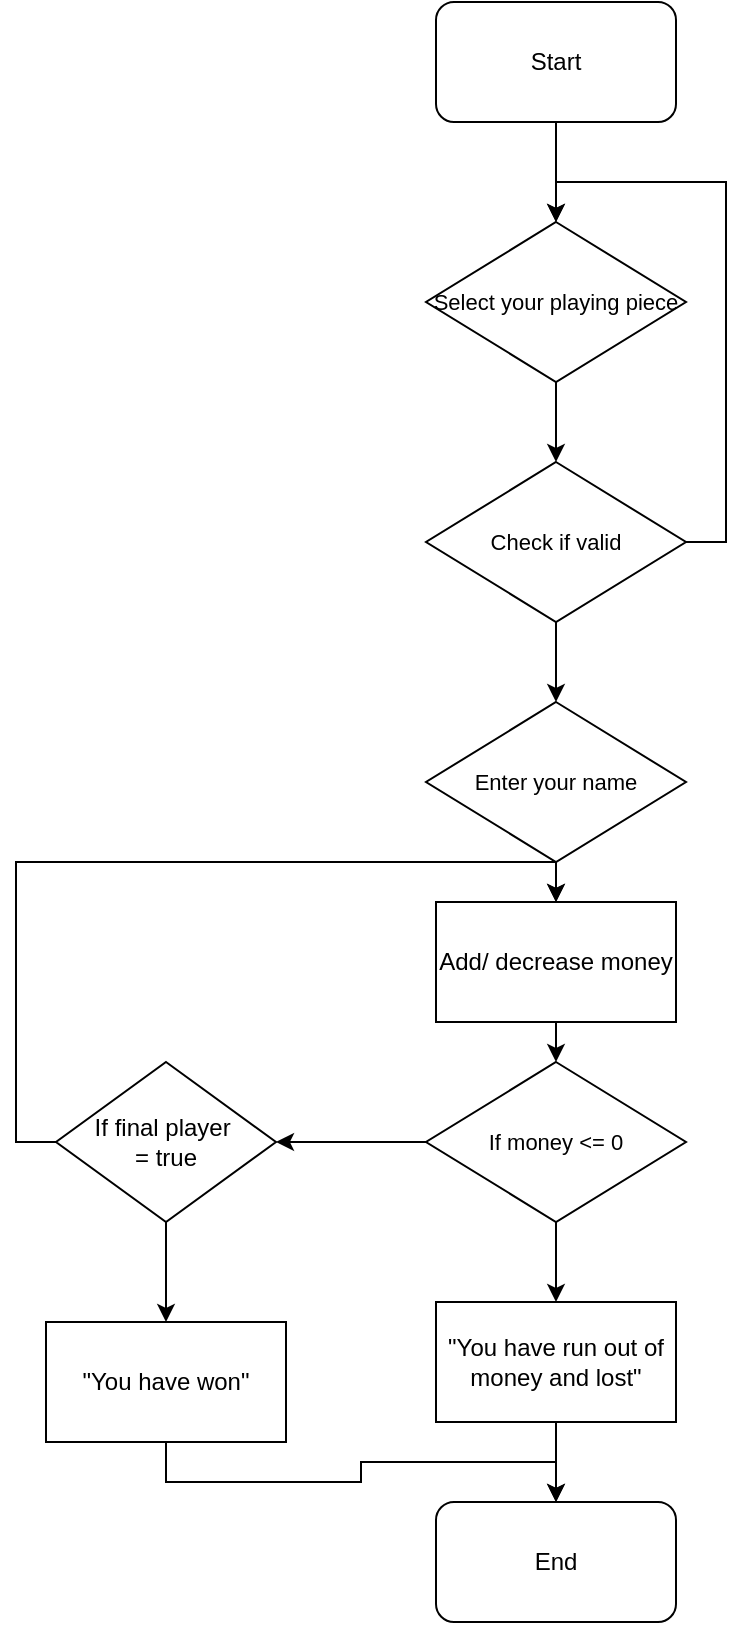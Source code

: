 <mxfile version="27.0.4">
  <diagram name="Page-1" id="k8HVUwOzRo4_6BcJMVOy">
    <mxGraphModel dx="1384" dy="1063" grid="1" gridSize="10" guides="1" tooltips="1" connect="1" arrows="1" fold="1" page="1" pageScale="1" pageWidth="827" pageHeight="1169" math="0" shadow="0">
      <root>
        <mxCell id="0" />
        <mxCell id="1" parent="0" />
        <mxCell id="DzRHwn6-K2XAgFEjyatm-3" style="edgeStyle=orthogonalEdgeStyle;rounded=0;orthogonalLoop=1;jettySize=auto;html=1;exitX=0.5;exitY=1;exitDx=0;exitDy=0;" edge="1" parent="1" source="DzRHwn6-K2XAgFEjyatm-1">
          <mxGeometry relative="1" as="geometry">
            <mxPoint x="500" y="190" as="targetPoint" />
          </mxGeometry>
        </mxCell>
        <mxCell id="DzRHwn6-K2XAgFEjyatm-1" value="Start" style="rounded=1;whiteSpace=wrap;html=1;" vertex="1" parent="1">
          <mxGeometry x="440" y="80" width="120" height="60" as="geometry" />
        </mxCell>
        <mxCell id="DzRHwn6-K2XAgFEjyatm-6" style="edgeStyle=orthogonalEdgeStyle;rounded=0;orthogonalLoop=1;jettySize=auto;html=1;exitX=0.5;exitY=1;exitDx=0;exitDy=0;" edge="1" parent="1" source="DzRHwn6-K2XAgFEjyatm-5">
          <mxGeometry relative="1" as="geometry">
            <mxPoint x="500" y="310" as="targetPoint" />
          </mxGeometry>
        </mxCell>
        <mxCell id="DzRHwn6-K2XAgFEjyatm-5" value="&lt;font&gt;Select your playing piece&lt;/font&gt;" style="rhombus;whiteSpace=wrap;html=1;fontSize=11;fontStyle=0" vertex="1" parent="1">
          <mxGeometry x="435" y="190" width="130" height="80" as="geometry" />
        </mxCell>
        <mxCell id="DzRHwn6-K2XAgFEjyatm-13" style="edgeStyle=orthogonalEdgeStyle;rounded=0;orthogonalLoop=1;jettySize=auto;html=1;exitX=1;exitY=0.5;exitDx=0;exitDy=0;entryX=0.5;entryY=0;entryDx=0;entryDy=0;" edge="1" parent="1" source="DzRHwn6-K2XAgFEjyatm-12" target="DzRHwn6-K2XAgFEjyatm-5">
          <mxGeometry relative="1" as="geometry" />
        </mxCell>
        <mxCell id="DzRHwn6-K2XAgFEjyatm-15" style="edgeStyle=orthogonalEdgeStyle;rounded=0;orthogonalLoop=1;jettySize=auto;html=1;exitX=0.5;exitY=1;exitDx=0;exitDy=0;entryX=0.5;entryY=0;entryDx=0;entryDy=0;" edge="1" parent="1" source="DzRHwn6-K2XAgFEjyatm-12" target="DzRHwn6-K2XAgFEjyatm-14">
          <mxGeometry relative="1" as="geometry" />
        </mxCell>
        <mxCell id="DzRHwn6-K2XAgFEjyatm-12" value="&lt;font&gt;Check if valid&lt;/font&gt;" style="rhombus;whiteSpace=wrap;html=1;fontSize=11;" vertex="1" parent="1">
          <mxGeometry x="435" y="310" width="130" height="80" as="geometry" />
        </mxCell>
        <mxCell id="DzRHwn6-K2XAgFEjyatm-18" style="edgeStyle=orthogonalEdgeStyle;rounded=0;orthogonalLoop=1;jettySize=auto;html=1;exitX=0.5;exitY=1;exitDx=0;exitDy=0;entryX=0.5;entryY=0;entryDx=0;entryDy=0;" edge="1" parent="1" source="DzRHwn6-K2XAgFEjyatm-14" target="DzRHwn6-K2XAgFEjyatm-17">
          <mxGeometry relative="1" as="geometry" />
        </mxCell>
        <mxCell id="DzRHwn6-K2XAgFEjyatm-14" value="&lt;font&gt;Enter your name&lt;/font&gt;" style="rhombus;whiteSpace=wrap;html=1;fontSize=11;fontStyle=0" vertex="1" parent="1">
          <mxGeometry x="435" y="430" width="130" height="80" as="geometry" />
        </mxCell>
        <mxCell id="DzRHwn6-K2XAgFEjyatm-20" style="edgeStyle=orthogonalEdgeStyle;rounded=0;orthogonalLoop=1;jettySize=auto;html=1;exitX=0.5;exitY=1;exitDx=0;exitDy=0;entryX=0.5;entryY=0;entryDx=0;entryDy=0;" edge="1" parent="1" source="DzRHwn6-K2XAgFEjyatm-17">
          <mxGeometry relative="1" as="geometry">
            <mxPoint x="500" y="610" as="targetPoint" />
          </mxGeometry>
        </mxCell>
        <mxCell id="DzRHwn6-K2XAgFEjyatm-17" value="Add/ decrease money" style="rounded=0;whiteSpace=wrap;html=1;" vertex="1" parent="1">
          <mxGeometry x="440" y="530" width="120" height="60" as="geometry" />
        </mxCell>
        <mxCell id="DzRHwn6-K2XAgFEjyatm-23" style="edgeStyle=orthogonalEdgeStyle;rounded=0;orthogonalLoop=1;jettySize=auto;html=1;exitX=0.5;exitY=1;exitDx=0;exitDy=0;" edge="1" parent="1" source="DzRHwn6-K2XAgFEjyatm-21">
          <mxGeometry relative="1" as="geometry">
            <mxPoint x="500" y="730" as="targetPoint" />
          </mxGeometry>
        </mxCell>
        <mxCell id="DzRHwn6-K2XAgFEjyatm-27" style="edgeStyle=orthogonalEdgeStyle;rounded=0;orthogonalLoop=1;jettySize=auto;html=1;exitX=0;exitY=0.5;exitDx=0;exitDy=0;" edge="1" parent="1" source="DzRHwn6-K2XAgFEjyatm-21">
          <mxGeometry relative="1" as="geometry">
            <mxPoint x="360" y="650" as="targetPoint" />
          </mxGeometry>
        </mxCell>
        <mxCell id="DzRHwn6-K2XAgFEjyatm-21" value="If money &amp;lt;= 0" style="rhombus;whiteSpace=wrap;html=1;fontSize=11;fontStyle=0" vertex="1" parent="1">
          <mxGeometry x="435" y="610" width="130" height="80" as="geometry" />
        </mxCell>
        <mxCell id="DzRHwn6-K2XAgFEjyatm-25" style="edgeStyle=orthogonalEdgeStyle;rounded=0;orthogonalLoop=1;jettySize=auto;html=1;exitX=0.5;exitY=1;exitDx=0;exitDy=0;" edge="1" parent="1" source="DzRHwn6-K2XAgFEjyatm-24" target="DzRHwn6-K2XAgFEjyatm-26">
          <mxGeometry relative="1" as="geometry">
            <mxPoint x="500" y="840" as="targetPoint" />
          </mxGeometry>
        </mxCell>
        <mxCell id="DzRHwn6-K2XAgFEjyatm-24" value="&quot;You have run out of money and lost&quot;" style="rounded=0;whiteSpace=wrap;html=1;" vertex="1" parent="1">
          <mxGeometry x="440" y="730" width="120" height="60" as="geometry" />
        </mxCell>
        <mxCell id="DzRHwn6-K2XAgFEjyatm-26" value="End" style="rounded=1;whiteSpace=wrap;html=1;" vertex="1" parent="1">
          <mxGeometry x="440" y="830" width="120" height="60" as="geometry" />
        </mxCell>
        <mxCell id="DzRHwn6-K2XAgFEjyatm-30" style="edgeStyle=orthogonalEdgeStyle;rounded=0;orthogonalLoop=1;jettySize=auto;html=1;exitX=0;exitY=0.5;exitDx=0;exitDy=0;entryX=0.5;entryY=0;entryDx=0;entryDy=0;" edge="1" parent="1" source="DzRHwn6-K2XAgFEjyatm-28" target="DzRHwn6-K2XAgFEjyatm-17">
          <mxGeometry relative="1" as="geometry" />
        </mxCell>
        <mxCell id="DzRHwn6-K2XAgFEjyatm-31" style="edgeStyle=orthogonalEdgeStyle;rounded=0;orthogonalLoop=1;jettySize=auto;html=1;exitX=0.5;exitY=1;exitDx=0;exitDy=0;" edge="1" parent="1" source="DzRHwn6-K2XAgFEjyatm-28">
          <mxGeometry relative="1" as="geometry">
            <mxPoint x="305" y="740" as="targetPoint" />
          </mxGeometry>
        </mxCell>
        <mxCell id="DzRHwn6-K2XAgFEjyatm-28" value="If&amp;nbsp;&lt;span style=&quot;background-color: transparent; color: light-dark(rgb(0, 0, 0), rgb(255, 255, 255));&quot;&gt;final&amp;nbsp;&lt;/span&gt;&lt;span style=&quot;background-color: transparent; color: light-dark(rgb(0, 0, 0), rgb(255, 255, 255));&quot;&gt;player&amp;nbsp;&lt;/span&gt;&lt;div&gt;&lt;span style=&quot;background-color: transparent; color: light-dark(rgb(0, 0, 0), rgb(255, 255, 255));&quot;&gt;= true&lt;/span&gt;&lt;/div&gt;" style="rhombus;whiteSpace=wrap;html=1;" vertex="1" parent="1">
          <mxGeometry x="250" y="610" width="110" height="80" as="geometry" />
        </mxCell>
        <mxCell id="DzRHwn6-K2XAgFEjyatm-35" style="edgeStyle=orthogonalEdgeStyle;rounded=0;orthogonalLoop=1;jettySize=auto;html=1;exitX=0.5;exitY=1;exitDx=0;exitDy=0;entryX=0.5;entryY=0;entryDx=0;entryDy=0;" edge="1" parent="1" source="DzRHwn6-K2XAgFEjyatm-32" target="DzRHwn6-K2XAgFEjyatm-26">
          <mxGeometry relative="1" as="geometry" />
        </mxCell>
        <mxCell id="DzRHwn6-K2XAgFEjyatm-32" value="&quot;You have won&quot;" style="rounded=0;whiteSpace=wrap;html=1;" vertex="1" parent="1">
          <mxGeometry x="245" y="740" width="120" height="60" as="geometry" />
        </mxCell>
      </root>
    </mxGraphModel>
  </diagram>
</mxfile>

